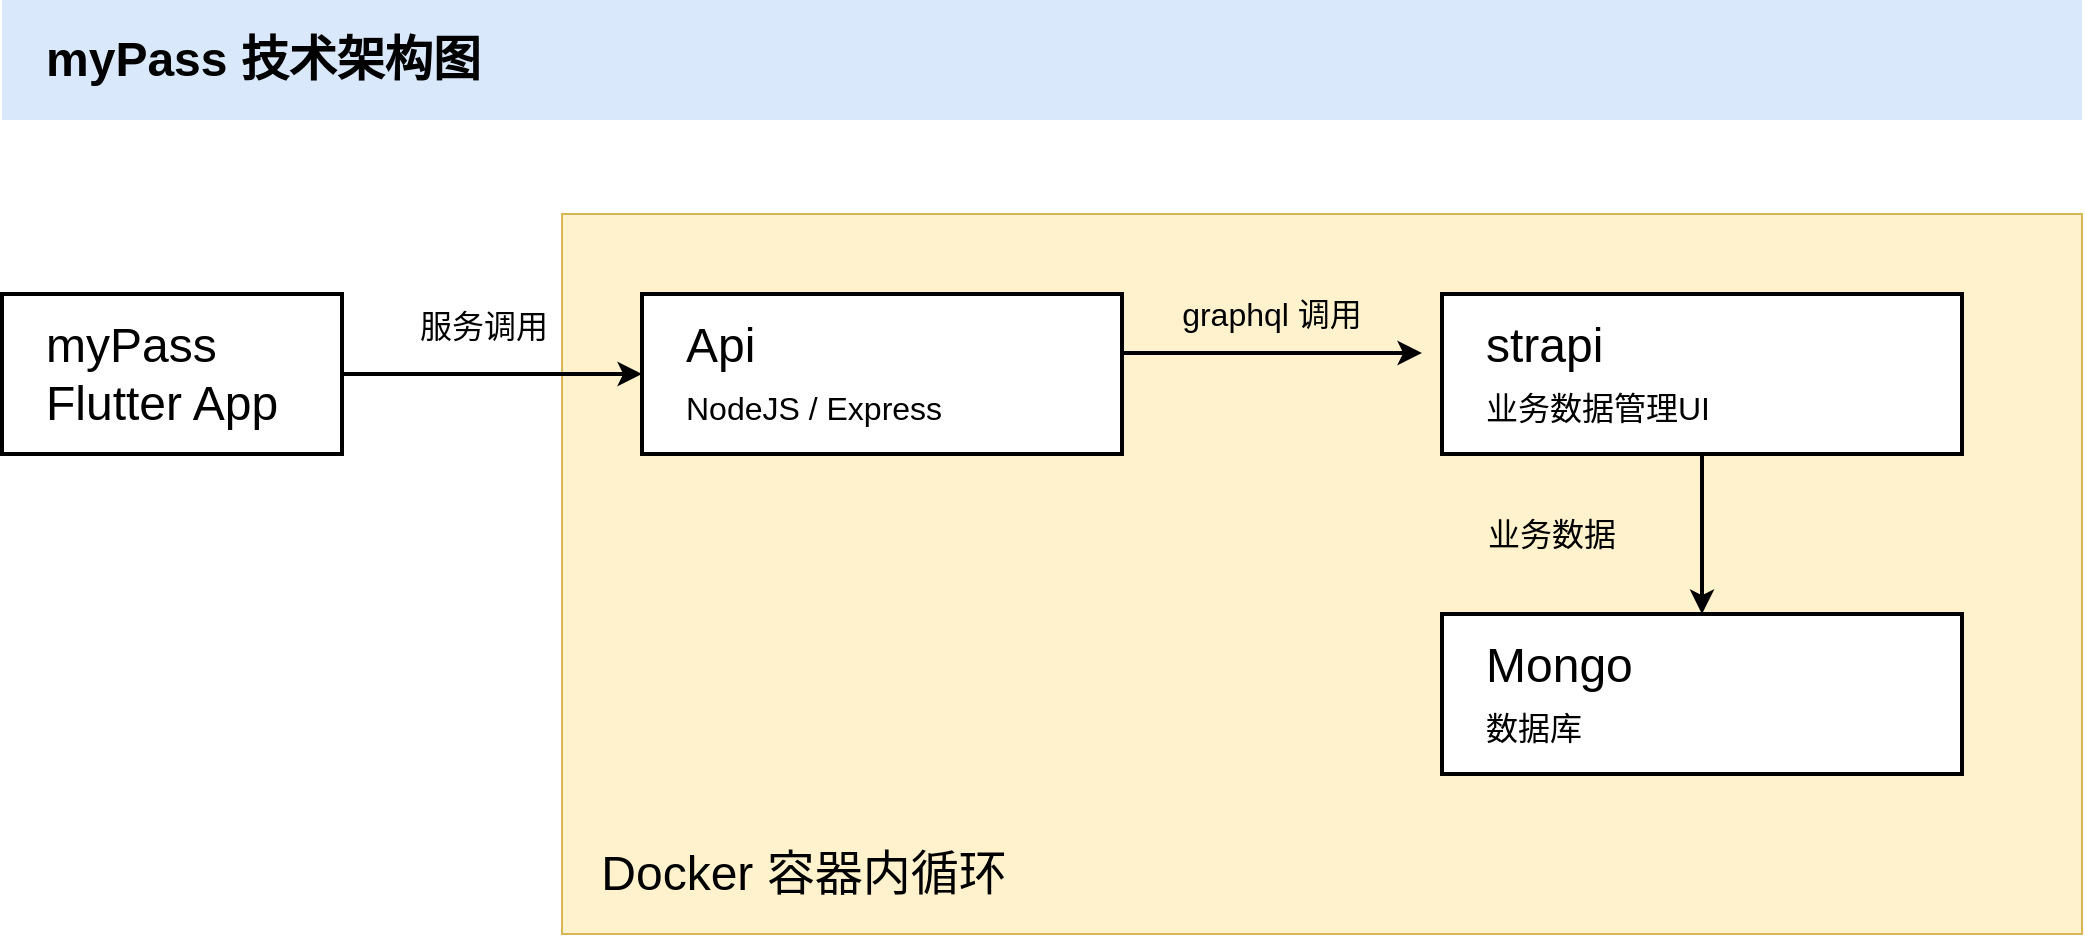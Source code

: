 <mxfile version="13.5.1" type="device"><diagram id="R2lEEEUBdFMjLlhIrx00" name="Page-1"><mxGraphModel dx="946" dy="680" grid="1" gridSize="10" guides="1" tooltips="1" connect="1" arrows="1" fold="1" page="1" pageScale="1" pageWidth="850" pageHeight="1100" math="0" shadow="0" extFonts="Permanent Marker^https://fonts.googleapis.com/css?family=Permanent+Marker"><root><mxCell id="0"/><mxCell id="1" parent="0"/><mxCell id="ZArvf0VCgljPD24rwaDz-17" value="" style="rounded=0;whiteSpace=wrap;html=1;strokeWidth=1;fontSize=16;align=left;fillColor=#fff2cc;strokeColor=#d6b656;" vertex="1" parent="1"><mxGeometry x="400" y="120" width="760" height="360" as="geometry"/></mxCell><mxCell id="ZArvf0VCgljPD24rwaDz-2" value="&amp;nbsp; &amp;nbsp;myPass 技术架构图" style="text;html=1;fillColor=#dae8fc;align=left;verticalAlign=middle;whiteSpace=wrap;rounded=0;fontSize=24;fontStyle=1" vertex="1" parent="1"><mxGeometry x="120" y="13" width="1040" height="60" as="geometry"/></mxCell><mxCell id="ZArvf0VCgljPD24rwaDz-15" value="" style="edgeStyle=orthogonalEdgeStyle;rounded=0;orthogonalLoop=1;jettySize=auto;html=1;strokeWidth=2;fontSize=16;entryX=0;entryY=0.5;entryDx=0;entryDy=0;" edge="1" parent="1" source="ZArvf0VCgljPD24rwaDz-4" target="ZArvf0VCgljPD24rwaDz-5"><mxGeometry relative="1" as="geometry"/></mxCell><mxCell id="ZArvf0VCgljPD24rwaDz-4" value="myPass&lt;br&gt;Flutter App" style="rounded=0;whiteSpace=wrap;html=1;fontSize=24;align=left;strokeWidth=2;spacingLeft=20;" vertex="1" parent="1"><mxGeometry x="120" y="160" width="170" height="80" as="geometry"/></mxCell><mxCell id="ZArvf0VCgljPD24rwaDz-5" value="Api&lt;br&gt;&lt;font style=&quot;font-size: 16px&quot;&gt;NodeJS / Express&lt;/font&gt;&amp;nbsp;" style="rounded=0;whiteSpace=wrap;html=1;fontSize=24;align=left;strokeWidth=2;spacingLeft=20;" vertex="1" parent="1"><mxGeometry x="440" y="160" width="240" height="80" as="geometry"/></mxCell><mxCell id="ZArvf0VCgljPD24rwaDz-13" value="" style="edgeStyle=orthogonalEdgeStyle;rounded=0;orthogonalLoop=1;jettySize=auto;html=1;strokeWidth=2;fontSize=16;" edge="1" parent="1" source="ZArvf0VCgljPD24rwaDz-6" target="ZArvf0VCgljPD24rwaDz-7"><mxGeometry relative="1" as="geometry"/></mxCell><mxCell id="ZArvf0VCgljPD24rwaDz-6" value="strapi &lt;br&gt;&lt;font style=&quot;font-size: 16px&quot;&gt;业务数据管理UI&lt;/font&gt;" style="rounded=0;whiteSpace=wrap;html=1;fontSize=24;align=left;strokeWidth=2;spacingLeft=20;spacingTop=10;spacingBottom=10;" vertex="1" parent="1"><mxGeometry x="840" y="160" width="260" height="80" as="geometry"/></mxCell><mxCell id="ZArvf0VCgljPD24rwaDz-7" value="Mongo&lt;br&gt;&lt;font style=&quot;font-size: 16px&quot;&gt;数据库&lt;/font&gt;" style="rounded=0;whiteSpace=wrap;html=1;fontSize=24;align=left;strokeWidth=2;spacingLeft=20;spacingTop=10;spacingBottom=10;" vertex="1" parent="1"><mxGeometry x="840" y="320" width="260" height="80" as="geometry"/></mxCell><mxCell id="ZArvf0VCgljPD24rwaDz-9" value="服务调用" style="text;html=1;strokeColor=none;fillColor=none;align=center;verticalAlign=middle;whiteSpace=wrap;rounded=0;fontSize=16;" vertex="1" parent="1"><mxGeometry x="306" y="166" width="110" height="20" as="geometry"/></mxCell><mxCell id="ZArvf0VCgljPD24rwaDz-10" value="graphql 调用" style="text;html=1;strokeColor=none;fillColor=none;align=center;verticalAlign=middle;whiteSpace=wrap;rounded=0;fontSize=16;" vertex="1" parent="1"><mxGeometry x="700" y="160" width="110" height="20" as="geometry"/></mxCell><mxCell id="ZArvf0VCgljPD24rwaDz-11" value="" style="edgeStyle=segmentEdgeStyle;endArrow=classic;html=1;fontSize=24;exitX=1;exitY=0.5;exitDx=0;exitDy=0;entryX=0;entryY=0.5;entryDx=0;entryDy=0;strokeWidth=2;" edge="1" parent="1"><mxGeometry width="50" height="50" relative="1" as="geometry"><mxPoint x="680" y="189.5" as="sourcePoint"/><mxPoint x="830" y="189.5" as="targetPoint"/></mxGeometry></mxCell><mxCell id="ZArvf0VCgljPD24rwaDz-14" value="业务数据" style="text;html=1;strokeColor=none;fillColor=none;align=center;verticalAlign=middle;whiteSpace=wrap;rounded=0;fontSize=16;" vertex="1" parent="1"><mxGeometry x="840" y="270" width="110" height="20" as="geometry"/></mxCell><mxCell id="ZArvf0VCgljPD24rwaDz-18" value="Docker 容器内循环" style="text;html=1;strokeColor=none;fillColor=none;align=center;verticalAlign=middle;whiteSpace=wrap;rounded=0;fontSize=24;" vertex="1" parent="1"><mxGeometry x="416" y="440" width="210" height="20" as="geometry"/></mxCell></root></mxGraphModel></diagram></mxfile>